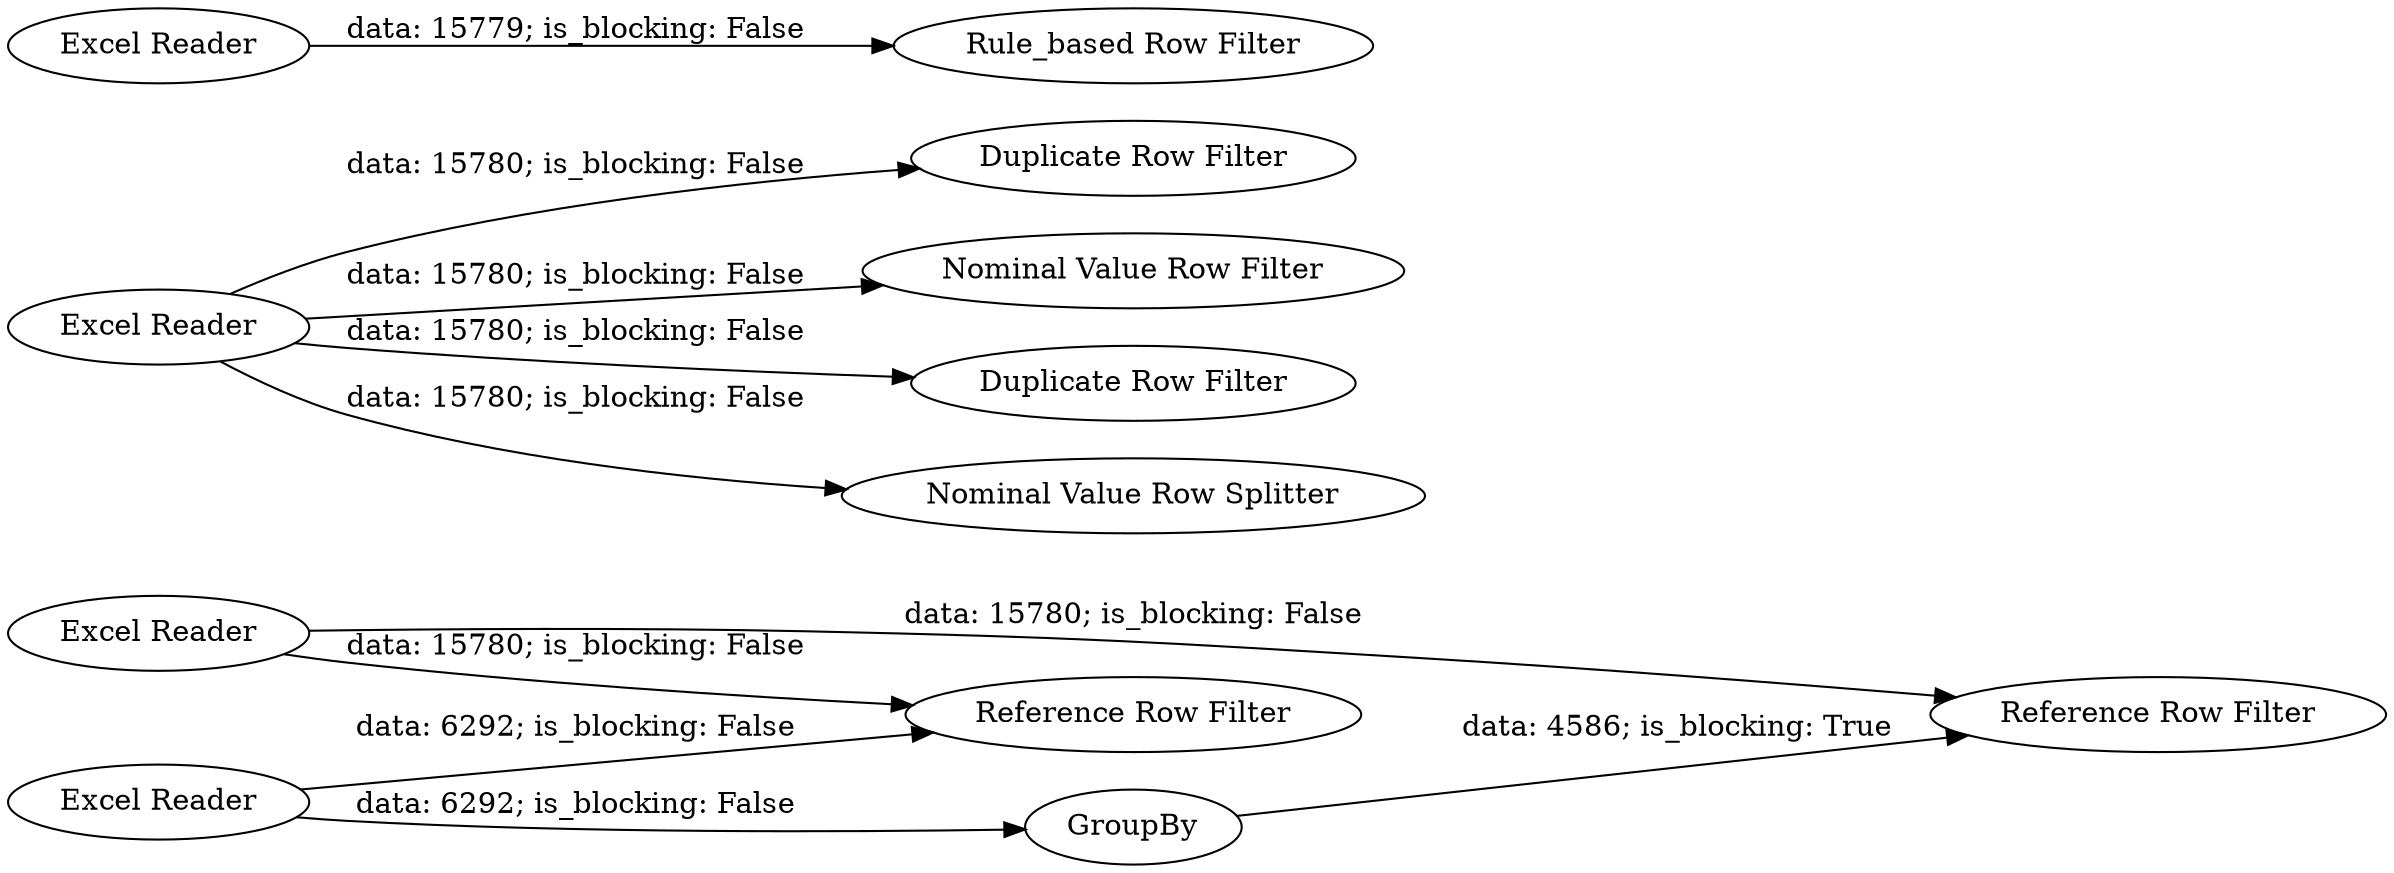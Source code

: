 digraph {
	"179218024552750649_10" [label="Reference Row Filter"]
	"179218024552750649_8" [label="Excel Reader"]
	"179218024552750649_2" [label="Excel Reader"]
	"179218024552750649_5" [label="Duplicate Row Filter"]
	"179218024552750649_9" [label="Excel Reader"]
	"179218024552750649_7" [label="Reference Row Filter"]
	"179218024552750649_4" [label="Nominal Value Row Filter"]
	"179218024552750649_13" [label="Rule_based Row Filter"]
	"179218024552750649_12" [label="Excel Reader"]
	"179218024552750649_11" [label=GroupBy]
	"179218024552750649_6" [label="Duplicate Row Filter"]
	"179218024552750649_3" [label="Nominal Value Row Splitter"]
	"179218024552750649_2" -> "179218024552750649_5" [label="data: 15780; is_blocking: False"]
	"179218024552750649_2" -> "179218024552750649_6" [label="data: 15780; is_blocking: False"]
	"179218024552750649_8" -> "179218024552750649_10" [label="data: 15780; is_blocking: False"]
	"179218024552750649_9" -> "179218024552750649_11" [label="data: 6292; is_blocking: False"]
	"179218024552750649_8" -> "179218024552750649_7" [label="data: 15780; is_blocking: False"]
	"179218024552750649_2" -> "179218024552750649_4" [label="data: 15780; is_blocking: False"]
	"179218024552750649_12" -> "179218024552750649_13" [label="data: 15779; is_blocking: False"]
	"179218024552750649_2" -> "179218024552750649_3" [label="data: 15780; is_blocking: False"]
	"179218024552750649_9" -> "179218024552750649_7" [label="data: 6292; is_blocking: False"]
	"179218024552750649_11" -> "179218024552750649_10" [label="data: 4586; is_blocking: True"]
	rankdir=LR
}
